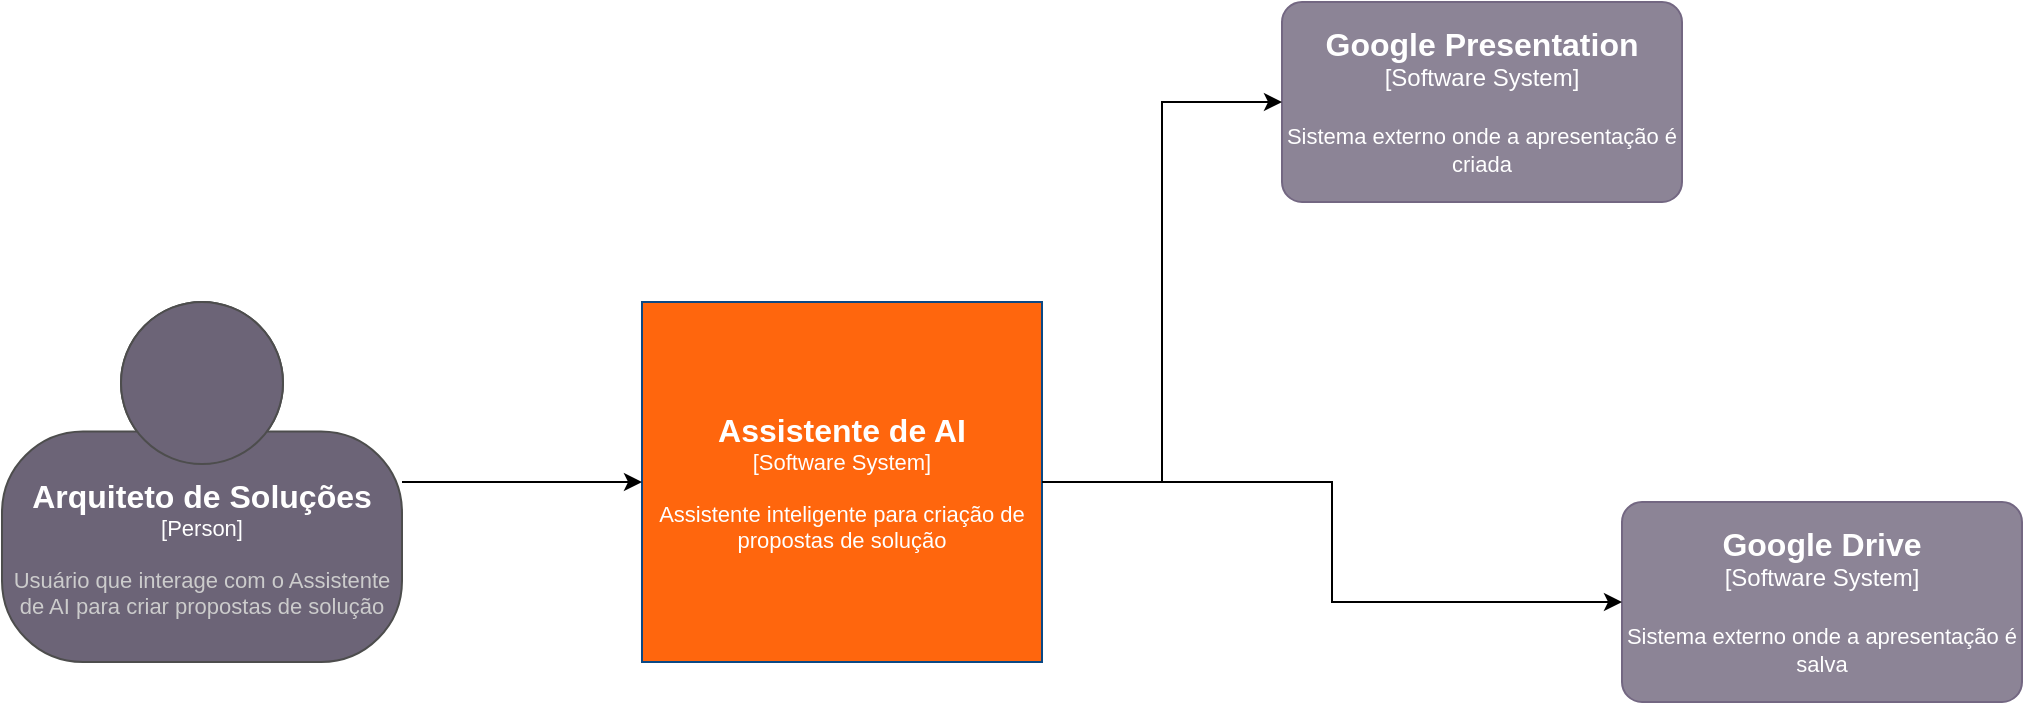 <mxfile version="24.7.5">
  <diagram name="C4 Context Diagram" id="HzTzjwOVQ8VLb52DezEM">
    <mxGraphModel dx="1861" dy="511" grid="1" gridSize="10" guides="1" tooltips="1" connect="1" arrows="1" fold="1" page="1" pageScale="1" pageWidth="827" pageHeight="1169" math="0" shadow="0">
      <root>
        <mxCell id="0" />
        <mxCell id="1" parent="0" />
        
        <!-- Arquiteto de Soluções (Person) -->
        <object placeholders="1" c4Name="Arquiteto de Soluções" c4Type="Person" c4Description="Usuário que interage com o Assistente de AI para criar propostas de solução" label="&lt;font style=&quot;font-size: 16px&quot;&gt;&lt;b&gt;Arquiteto de Soluções&lt;/b&gt;&lt;/font&gt;&lt;div&gt;[Person]&lt;/div&gt;&lt;br&gt;&lt;div&gt;&lt;font style=&quot;font-size: 11px&quot;&gt;&lt;font color=&quot;#cccccc&quot;&gt;Usuário que interage com o Assistente de AI para criar propostas de solução&lt;/font&gt;&lt;/div&gt;" id="Person1">
          <mxCell style="html=1;fontSize=11;dashed=0;whiteSpace=wrap;fillColor=#6C6477;strokeColor=#4D4D4D;fontColor=#ffffff;shape=mxgraph.c4.person2;align=center;metaEdit=1;points=[[0.5,0,0],[1,0.5,0],[1,0.75,0],[0.75,1,0],[0.5,1,0],[0.25,1,0],[0,0.75,0],[0,0.5,0]];resizable=0;" parent="1" vertex="1">
            <mxGeometry x="50" y="200" width="200" height="180" as="geometry" />
          </mxCell>
        </object>
        
        <!-- Assistente de AI (Software System Internal) -->
        <object placeholders="1" c4Name="Assistente de AI" c4Type="Software System" c4Description="Intelligent Assistant for Solutions Design" label="&lt;font style=&quot;font-size: 16px&quot;&gt;&lt;b&gt;Assistente de AI&lt;/b&gt;&lt;/font&gt;&lt;div&gt;[Software System]&lt;/div&gt;&lt;br&gt;&lt;div&gt;&lt;font style=&quot;font-size: 11px&quot;&gt;&lt;font color=&quot;#fff&quot;&gt;Assistente inteligente para criação de propostas de solução&lt;/font&gt;&lt;/div&gt;" id="Assistant1">
          <mxCell style="html=1;fontSize=11;dashed=0;whiteSpace=wrap;fillColor=#FF660D;strokeColor=#0b4884;fontColor=#ffffff;shape=mxgraph.c4.system;align=center;metaEdit=1;" parent="1" vertex="1">
            <mxGeometry x="370" y="200" width="200" height="180" as="geometry" />
          </mxCell>
        </object>
        
        <!-- Google Presentation (Software System External) -->
        <object placeholders="1" c4Name="Google Presentation" c4Type="Software System" c4Description="Sistema externo onde a apresentação é criada" label="&lt;font style=&quot;font-size: 16px&quot;&gt;&lt;b&gt;Google Presentation&lt;/b&gt;&lt;/font&gt;&lt;div&gt;[Software System]&lt;/div&gt;&lt;br&gt;&lt;div&gt;&lt;font style=&quot;font-size: 11px&quot;&gt;&lt;font color=&quot;#fff&quot;&gt;Sistema externo onde a apresentação é criada&lt;/font&gt;&lt;/div&gt;" id="GooglePresentation1">
          <mxCell style="rounded=1;whiteSpace=wrap;html=1;labelBackgroundColor=none;fillColor=#8C8496;fontColor=#ffffff;align=center;arcSize=10;strokeColor=#736782;metaEdit=1;resizable=0;" parent="1" vertex="1">
            <mxGeometry x="690" y="50" width="200" height="100" as="geometry" />
          </mxCell>
        </object>
        
        <!-- Google Drive (Software System External) -->
        <object placeholders="1" c4Name="Google Drive" c4Type="Software System" c4Description="Sistema externo onde a apresentação é salva" label="&lt;font style=&quot;font-size: 16px&quot;&gt;&lt;b&gt;Google Drive&lt;/b&gt;&lt;/font&gt;&lt;div&gt;[Software System]&lt;/div&gt;&lt;br&gt;&lt;div&gt;&lt;font style=&quot;font-size: 11px&quot;&gt;&lt;font color=&quot;#fff&quot;&gt;Sistema externo onde a apresentação é salva&lt;/font&gt;&lt;/div&gt;" id="GoogleDrive1">
          <mxCell style="rounded=1;whiteSpace=wrap;html=1;labelBackgroundColor=none;fillColor=#8C8496;fontColor=#ffffff;align=center;arcSize=10;strokeColor=#736782;metaEdit=1;resizable=0;" parent="1" vertex="1">
            <mxGeometry x="860" y="300" width="200" height="100" as="geometry" />
          </mxCell>
        </object>
        
        <!-- Conexões -->
        <mxCell id="edge1" style="edgeStyle=orthogonalEdgeStyle;rounded=0;orthogonalLoop=1;jettySize=auto;html=1;exitX=1;exitY=0.5;exitDx=0;exitDy=0;entryX=0;entryY=0.5;entryDx=0;entryDy=0;" edge="1" parent="1" source="Person1" target="Assistant1">
          <mxGeometry relative="1" as="geometry" />
        </mxCell>
        <mxCell id="edge2" style="edgeStyle=orthogonalEdgeStyle;rounded=0;orthogonalLoop=1;jettySize=auto;html=1;exitX=1;exitY=0.5;exitDx=0;exitDy=0;entryX=0;entryY=0.5;entryDx=0;entryDy=0;" edge="1" parent="1" source="Assistant1" target="GooglePresentation1">
          <mxGeometry relative="1" as="geometry" />
        </mxCell>
        <mxCell id="edge3" style="edgeStyle=orthogonalEdgeStyle;rounded=0;orthogonalLoop=1;jettySize=auto;html=1;exitX=1;exitY=0.5;exitDx=0;exitDy=0;entryX=0;entryY=0.5;entryDx=0;entryDy=0;" edge="1" parent="1" source="Assistant1" target="GoogleDrive1">
          <mxGeometry relative="1" as="geometry" />
        </mxCell>
        
      </root>
    </mxGraphModel>
  </diagram>
</mxfile>
